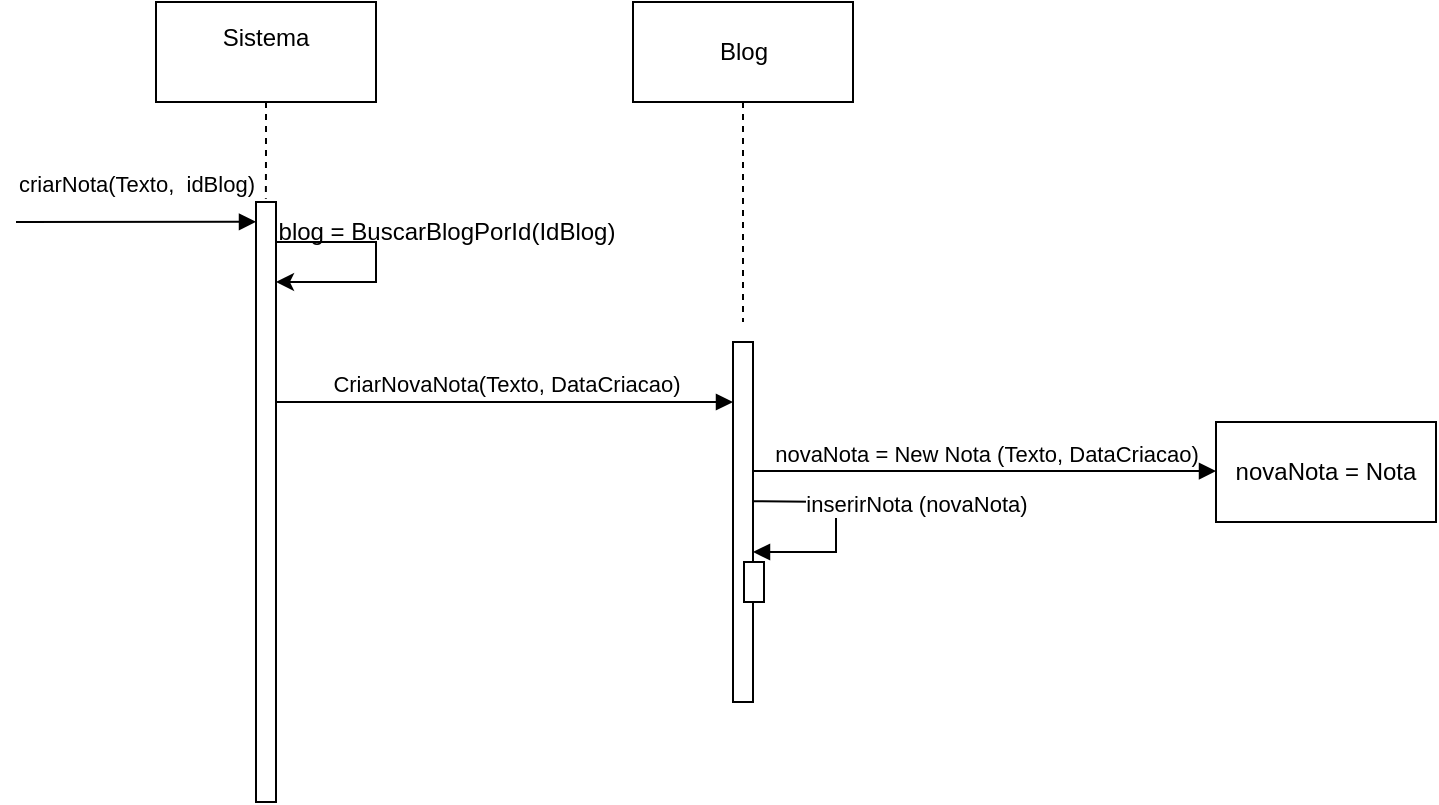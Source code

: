 <mxfile version="24.2.5" type="github">
  <diagram name="Página-1" id="kgIjsNO-8QdilRfuhx0_">
    <mxGraphModel dx="1050" dy="557" grid="1" gridSize="10" guides="1" tooltips="1" connect="1" arrows="1" fold="1" page="1" pageScale="1" pageWidth="827" pageHeight="1169" math="0" shadow="0">
      <root>
        <mxCell id="0" />
        <mxCell id="1" parent="0" />
        <mxCell id="QbRdo2RxUWattxg_y9Fa-1" value="Sistema&lt;div&gt;&lt;br&gt;&lt;/div&gt;" style="html=1;whiteSpace=wrap;" vertex="1" parent="1">
          <mxGeometry x="120" y="30" width="110" height="50" as="geometry" />
        </mxCell>
        <mxCell id="QbRdo2RxUWattxg_y9Fa-15" style="edgeStyle=orthogonalEdgeStyle;rounded=0;orthogonalLoop=1;jettySize=auto;html=1;endArrow=none;endFill=0;dashed=1;" edge="1" parent="1" source="QbRdo2RxUWattxg_y9Fa-2">
          <mxGeometry relative="1" as="geometry">
            <mxPoint x="413.5" y="190" as="targetPoint" />
          </mxGeometry>
        </mxCell>
        <mxCell id="QbRdo2RxUWattxg_y9Fa-2" value="Blog" style="html=1;whiteSpace=wrap;" vertex="1" parent="1">
          <mxGeometry x="358.5" y="30" width="110" height="50" as="geometry" />
        </mxCell>
        <mxCell id="QbRdo2RxUWattxg_y9Fa-6" style="edgeStyle=orthogonalEdgeStyle;rounded=0;orthogonalLoop=1;jettySize=auto;html=1;curved=0;exitX=1;exitY=0;exitDx=0;exitDy=5;exitPerimeter=0;" edge="1" parent="1" source="QbRdo2RxUWattxg_y9Fa-4" target="QbRdo2RxUWattxg_y9Fa-4">
          <mxGeometry relative="1" as="geometry">
            <mxPoint x="210" y="160" as="targetPoint" />
            <Array as="points">
              <mxPoint x="180" y="150" />
              <mxPoint x="230" y="150" />
              <mxPoint x="230" y="170" />
            </Array>
          </mxGeometry>
        </mxCell>
        <mxCell id="QbRdo2RxUWattxg_y9Fa-4" value="" style="html=1;points=[[0,0,0,0,5],[0,1,0,0,-5],[1,0,0,0,5],[1,1,0,0,-5]];perimeter=orthogonalPerimeter;outlineConnect=0;targetShapes=umlLifeline;portConstraint=eastwest;newEdgeStyle={&quot;curved&quot;:0,&quot;rounded&quot;:0};" vertex="1" parent="1">
          <mxGeometry x="170" y="130" width="10" height="300" as="geometry" />
        </mxCell>
        <mxCell id="QbRdo2RxUWattxg_y9Fa-5" value="criarNota(Texto,&amp;nbsp; idBlog)" style="html=1;verticalAlign=bottom;endArrow=block;curved=0;rounded=0;entryX=0;entryY=0.033;entryDx=0;entryDy=0;entryPerimeter=0;" edge="1" parent="1" target="QbRdo2RxUWattxg_y9Fa-4">
          <mxGeometry x="0.0" y="10" width="80" relative="1" as="geometry">
            <mxPoint x="50" y="140" as="sourcePoint" />
            <mxPoint x="160" y="150" as="targetPoint" />
            <mxPoint as="offset" />
          </mxGeometry>
        </mxCell>
        <mxCell id="QbRdo2RxUWattxg_y9Fa-7" value="blog = BuscarBlogPorId(IdBlog)" style="text;html=1;align=center;verticalAlign=middle;resizable=0;points=[];autosize=1;strokeColor=none;fillColor=none;" vertex="1" parent="1">
          <mxGeometry x="170" y="130" width="190" height="30" as="geometry" />
        </mxCell>
        <mxCell id="QbRdo2RxUWattxg_y9Fa-8" value="" style="html=1;points=[[0,0,0,0,5],[0,1,0,0,-5],[1,0,0,0,5],[1,1,0,0,-5]];perimeter=orthogonalPerimeter;outlineConnect=0;targetShapes=umlLifeline;portConstraint=eastwest;newEdgeStyle={&quot;curved&quot;:0,&quot;rounded&quot;:0};" vertex="1" parent="1">
          <mxGeometry x="408.5" y="200" width="10" height="180" as="geometry" />
        </mxCell>
        <mxCell id="QbRdo2RxUWattxg_y9Fa-9" value="CriarNovaNota(Texto, DataCriacao)" style="html=1;verticalAlign=bottom;endArrow=block;curved=0;rounded=0;" edge="1" parent="1" target="QbRdo2RxUWattxg_y9Fa-8">
          <mxGeometry width="80" relative="1" as="geometry">
            <mxPoint x="180" y="230" as="sourcePoint" />
            <mxPoint x="400" y="230" as="targetPoint" />
          </mxGeometry>
        </mxCell>
        <mxCell id="QbRdo2RxUWattxg_y9Fa-11" value="novaNota = New Nota (Texto, DataCriacao)" style="html=1;verticalAlign=bottom;endArrow=block;curved=0;rounded=0;" edge="1" parent="1">
          <mxGeometry width="80" relative="1" as="geometry">
            <mxPoint x="418.5" y="264.55" as="sourcePoint" />
            <mxPoint x="650" y="264.55" as="targetPoint" />
          </mxGeometry>
        </mxCell>
        <mxCell id="QbRdo2RxUWattxg_y9Fa-12" value="" style="html=1;points=[[0,0,0,0,5],[0,1,0,0,-5],[1,0,0,0,5],[1,1,0,0,-5]];perimeter=orthogonalPerimeter;outlineConnect=0;targetShapes=umlLifeline;portConstraint=eastwest;newEdgeStyle={&quot;curved&quot;:0,&quot;rounded&quot;:0};" vertex="1" parent="1">
          <mxGeometry x="414" y="310" width="10" height="20" as="geometry" />
        </mxCell>
        <mxCell id="QbRdo2RxUWattxg_y9Fa-13" value="inserirNota (novaNota)" style="html=1;verticalAlign=bottom;endArrow=block;curved=0;rounded=0;" edge="1" parent="1" target="QbRdo2RxUWattxg_y9Fa-8">
          <mxGeometry x="-0.046" y="40" width="80" relative="1" as="geometry">
            <mxPoint x="418.5" y="279.58" as="sourcePoint" />
            <mxPoint x="510" y="290" as="targetPoint" />
            <Array as="points">
              <mxPoint x="460" y="280" />
              <mxPoint x="460" y="290" />
              <mxPoint x="460" y="305" />
            </Array>
            <mxPoint as="offset" />
          </mxGeometry>
        </mxCell>
        <mxCell id="QbRdo2RxUWattxg_y9Fa-17" style="edgeStyle=orthogonalEdgeStyle;rounded=0;orthogonalLoop=1;jettySize=auto;html=1;entryX=0.026;entryY=-0.056;entryDx=0;entryDy=0;entryPerimeter=0;endArrow=none;endFill=0;dashed=1;" edge="1" parent="1" source="QbRdo2RxUWattxg_y9Fa-1" target="QbRdo2RxUWattxg_y9Fa-7">
          <mxGeometry relative="1" as="geometry" />
        </mxCell>
        <mxCell id="QbRdo2RxUWattxg_y9Fa-19" value="novaNota = Nota" style="html=1;whiteSpace=wrap;" vertex="1" parent="1">
          <mxGeometry x="650" y="240" width="110" height="50" as="geometry" />
        </mxCell>
      </root>
    </mxGraphModel>
  </diagram>
</mxfile>
